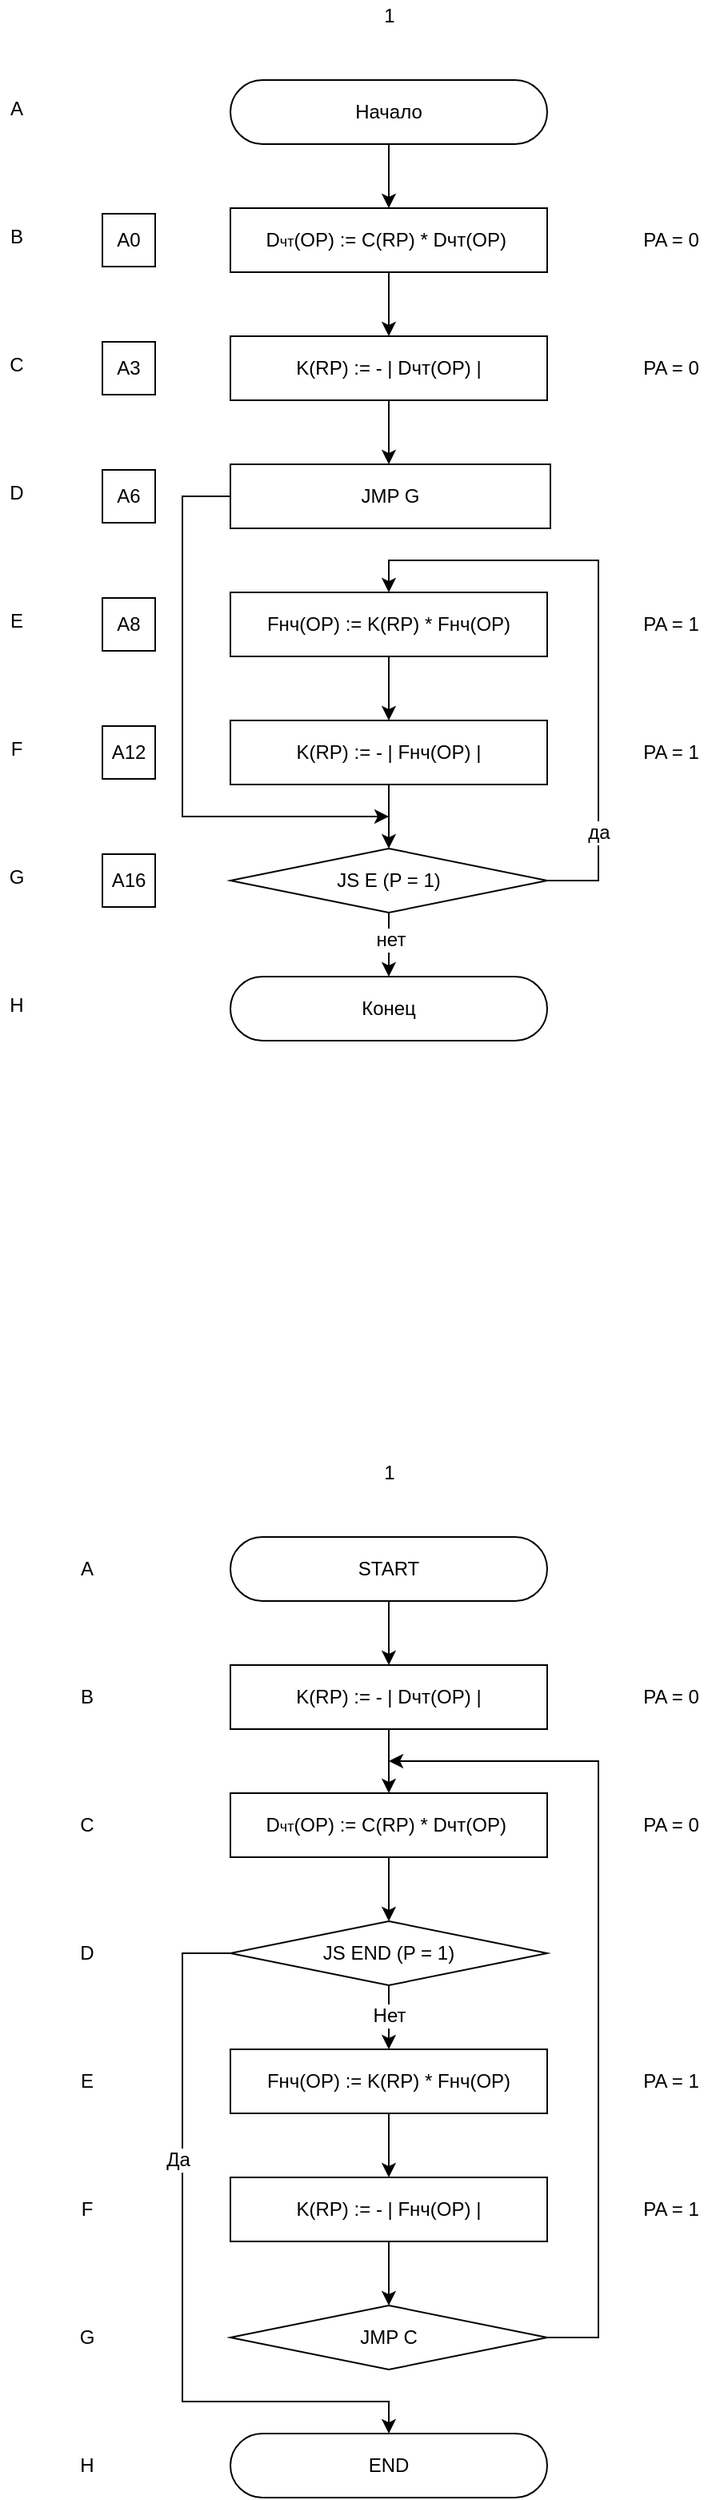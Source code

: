 <mxfile version="12.6.5" type="device"><diagram id="TZIP3zI4dNsuvHg92CM3" name="Page-1"><mxGraphModel dx="1139" dy="666" grid="0" gridSize="10" guides="1" tooltips="1" connect="1" arrows="1" fold="1" page="1" pageScale="1" pageWidth="827" pageHeight="1169" math="0" shadow="0"><root><mxCell id="0"/><mxCell id="1" parent="0"/><mxCell id="sTAM0UfuS_xUccPrhti--72" style="edgeStyle=orthogonalEdgeStyle;rounded=0;orthogonalLoop=1;jettySize=auto;html=1;entryX=0.5;entryY=0;entryDx=0;entryDy=0;" parent="1" source="sTAM0UfuS_xUccPrhti--1" target="sTAM0UfuS_xUccPrhti--4" edge="1"><mxGeometry relative="1" as="geometry"/></mxCell><mxCell id="sTAM0UfuS_xUccPrhti--1" value="Начало" style="rounded=1;whiteSpace=wrap;html=1;arcSize=50;" parent="1" vertex="1"><mxGeometry x="280" y="120" width="198" height="40" as="geometry"/></mxCell><mxCell id="sTAM0UfuS_xUccPrhti--2" value="Конец" style="rounded=1;whiteSpace=wrap;html=1;arcSize=50;" parent="1" vertex="1"><mxGeometry x="280" y="680" width="198" height="40" as="geometry"/></mxCell><mxCell id="sTAM0UfuS_xUccPrhti--71" style="edgeStyle=orthogonalEdgeStyle;rounded=0;orthogonalLoop=1;jettySize=auto;html=1;entryX=0.5;entryY=0;entryDx=0;entryDy=0;" parent="1" source="sTAM0UfuS_xUccPrhti--3" edge="1"><mxGeometry relative="1" as="geometry"><mxPoint x="379" y="360" as="targetPoint"/></mxGeometry></mxCell><mxCell id="sTAM0UfuS_xUccPrhti--3" value="&lt;span style=&quot;white-space: normal&quot;&gt;K(RP) := - | Dчт(OP) |&lt;/span&gt;" style="rounded=0;whiteSpace=wrap;html=1;" parent="1" vertex="1"><mxGeometry x="280" y="280" width="198" height="40" as="geometry"/></mxCell><mxCell id="sTAM0UfuS_xUccPrhti--70" style="edgeStyle=orthogonalEdgeStyle;rounded=0;orthogonalLoop=1;jettySize=auto;html=1;entryX=0.5;entryY=0;entryDx=0;entryDy=0;" parent="1" source="sTAM0UfuS_xUccPrhti--4" target="sTAM0UfuS_xUccPrhti--3" edge="1"><mxGeometry relative="1" as="geometry"/></mxCell><mxCell id="sTAM0UfuS_xUccPrhti--4" value="D&lt;font style=&quot;font-size: 9px&quot;&gt;чт&lt;/font&gt;(OP) := C(RP) * Dчт(OP)&amp;nbsp;" style="rounded=0;whiteSpace=wrap;html=1;" parent="1" vertex="1"><mxGeometry x="280" y="200" width="198" height="40" as="geometry"/></mxCell><mxCell id="sTAM0UfuS_xUccPrhti--68" style="edgeStyle=orthogonalEdgeStyle;rounded=0;orthogonalLoop=1;jettySize=auto;html=1;entryX=0.5;entryY=0;entryDx=0;entryDy=0;" parent="1" source="sTAM0UfuS_xUccPrhti--5" target="sTAM0UfuS_xUccPrhti--7" edge="1"><mxGeometry relative="1" as="geometry"/></mxCell><mxCell id="sTAM0UfuS_xUccPrhti--5" value="Fнч(OP) := K(RP) * Fнч(OP)" style="rounded=0;whiteSpace=wrap;html=1;" parent="1" vertex="1"><mxGeometry x="280" y="440" width="198" height="40" as="geometry"/></mxCell><mxCell id="sTAM0UfuS_xUccPrhti--67" style="edgeStyle=orthogonalEdgeStyle;rounded=0;orthogonalLoop=1;jettySize=auto;html=1;entryX=0.5;entryY=0;entryDx=0;entryDy=0;" parent="1" source="sTAM0UfuS_xUccPrhti--7" target="sTAM0UfuS_xUccPrhti--8" edge="1"><mxGeometry relative="1" as="geometry"/></mxCell><mxCell id="sTAM0UfuS_xUccPrhti--7" value="K(RP) := - | Fнч(OP) |" style="rounded=0;whiteSpace=wrap;html=1;" parent="1" vertex="1"><mxGeometry x="280" y="520" width="198" height="40" as="geometry"/></mxCell><mxCell id="sTAM0UfuS_xUccPrhti--65" style="edgeStyle=orthogonalEdgeStyle;rounded=0;orthogonalLoop=1;jettySize=auto;html=1;entryX=0.5;entryY=0;entryDx=0;entryDy=0;" parent="1" source="sTAM0UfuS_xUccPrhti--8" target="sTAM0UfuS_xUccPrhti--5" edge="1"><mxGeometry relative="1" as="geometry"><Array as="points"><mxPoint x="510" y="620"/><mxPoint x="510" y="420"/><mxPoint x="379" y="420"/></Array></mxGeometry></mxCell><mxCell id="sTAM0UfuS_xUccPrhti--73" value="да" style="text;html=1;align=center;verticalAlign=middle;resizable=0;points=[];labelBackgroundColor=#ffffff;" parent="sTAM0UfuS_xUccPrhti--65" vertex="1" connectable="0"><mxGeometry x="-0.833" y="4" relative="1" as="geometry"><mxPoint x="4" y="-30" as="offset"/></mxGeometry></mxCell><mxCell id="sTAM0UfuS_xUccPrhti--66" style="edgeStyle=orthogonalEdgeStyle;rounded=0;orthogonalLoop=1;jettySize=auto;html=1;exitX=0.5;exitY=1;exitDx=0;exitDy=0;entryX=0.5;entryY=0;entryDx=0;entryDy=0;" parent="1" source="sTAM0UfuS_xUccPrhti--8" target="sTAM0UfuS_xUccPrhti--2" edge="1"><mxGeometry relative="1" as="geometry"/></mxCell><mxCell id="sTAM0UfuS_xUccPrhti--74" value="нет" style="text;html=1;align=center;verticalAlign=middle;resizable=0;points=[];labelBackgroundColor=#ffffff;" parent="sTAM0UfuS_xUccPrhti--66" vertex="1" connectable="0"><mxGeometry x="-0.15" y="1" relative="1" as="geometry"><mxPoint as="offset"/></mxGeometry></mxCell><mxCell id="sTAM0UfuS_xUccPrhti--8" value="JS E (P = 1)" style="rhombus;whiteSpace=wrap;html=1;" parent="1" vertex="1"><mxGeometry x="280" y="600" width="198" height="40" as="geometry"/></mxCell><mxCell id="sTAM0UfuS_xUccPrhti--69" style="edgeStyle=orthogonalEdgeStyle;rounded=0;orthogonalLoop=1;jettySize=auto;html=1;" parent="1" edge="1"><mxGeometry relative="1" as="geometry"><mxPoint x="379" y="580" as="targetPoint"/><Array as="points"><mxPoint x="250" y="380"/><mxPoint x="250" y="580"/></Array><mxPoint x="280" y="380" as="sourcePoint"/></mxGeometry></mxCell><mxCell id="sTAM0UfuS_xUccPrhti--21" value="PA = 0" style="text;html=1;align=center;verticalAlign=middle;resizable=0;points=[];autosize=1;" parent="1" vertex="1"><mxGeometry x="530" y="210" width="50" height="20" as="geometry"/></mxCell><mxCell id="sTAM0UfuS_xUccPrhti--22" value="PA = 0" style="text;html=1;align=center;verticalAlign=middle;resizable=0;points=[];autosize=1;" parent="1" vertex="1"><mxGeometry x="530" y="290" width="50" height="20" as="geometry"/></mxCell><mxCell id="sTAM0UfuS_xUccPrhti--23" value="PA = 1" style="text;html=1;align=center;verticalAlign=middle;resizable=0;points=[];autosize=1;" parent="1" vertex="1"><mxGeometry x="530" y="450" width="50" height="20" as="geometry"/></mxCell><mxCell id="sTAM0UfuS_xUccPrhti--24" value="PA = 1" style="text;html=1;align=center;verticalAlign=middle;resizable=0;points=[];autosize=1;" parent="1" vertex="1"><mxGeometry x="530" y="530" width="50" height="20" as="geometry"/></mxCell><mxCell id="sTAM0UfuS_xUccPrhti--25" value="1" style="text;html=1;align=center;verticalAlign=middle;resizable=0;points=[];autosize=1;" parent="1" vertex="1"><mxGeometry x="369" y="70" width="20" height="20" as="geometry"/></mxCell><mxCell id="sTAM0UfuS_xUccPrhti--26" value="A" style="text;html=1;align=center;verticalAlign=middle;resizable=0;points=[];autosize=1;" parent="1" vertex="1"><mxGeometry x="136" y="128" width="20" height="20" as="geometry"/></mxCell><mxCell id="sTAM0UfuS_xUccPrhti--27" value="B" style="text;html=1;align=center;verticalAlign=middle;resizable=0;points=[];autosize=1;" parent="1" vertex="1"><mxGeometry x="136" y="208" width="20" height="20" as="geometry"/></mxCell><mxCell id="sTAM0UfuS_xUccPrhti--28" value="G" style="text;html=1;align=center;verticalAlign=middle;resizable=0;points=[];autosize=1;" parent="1" vertex="1"><mxGeometry x="136" y="608" width="20" height="20" as="geometry"/></mxCell><mxCell id="sTAM0UfuS_xUccPrhti--29" value="C" style="text;html=1;align=center;verticalAlign=middle;resizable=0;points=[];autosize=1;" parent="1" vertex="1"><mxGeometry x="136" y="288" width="20" height="20" as="geometry"/></mxCell><mxCell id="sTAM0UfuS_xUccPrhti--30" value="E" style="text;html=1;align=center;verticalAlign=middle;resizable=0;points=[];autosize=1;" parent="1" vertex="1"><mxGeometry x="136" y="448" width="20" height="20" as="geometry"/></mxCell><mxCell id="sTAM0UfuS_xUccPrhti--31" value="D" style="text;html=1;align=center;verticalAlign=middle;resizable=0;points=[];autosize=1;" parent="1" vertex="1"><mxGeometry x="136" y="368" width="20" height="20" as="geometry"/></mxCell><mxCell id="sTAM0UfuS_xUccPrhti--32" value="F" style="text;html=1;align=center;verticalAlign=middle;resizable=0;points=[];autosize=1;" parent="1" vertex="1"><mxGeometry x="136" y="528" width="20" height="20" as="geometry"/></mxCell><mxCell id="sTAM0UfuS_xUccPrhti--33" value="H" style="text;html=1;align=center;verticalAlign=middle;resizable=0;points=[];autosize=1;" parent="1" vertex="1"><mxGeometry x="136" y="688" width="20" height="20" as="geometry"/></mxCell><mxCell id="sTAM0UfuS_xUccPrhti--34" style="edgeStyle=orthogonalEdgeStyle;rounded=0;orthogonalLoop=1;jettySize=auto;html=1;entryX=0.5;entryY=0;entryDx=0;entryDy=0;" parent="1" source="sTAM0UfuS_xUccPrhti--35" target="sTAM0UfuS_xUccPrhti--38" edge="1"><mxGeometry relative="1" as="geometry"/></mxCell><mxCell id="sTAM0UfuS_xUccPrhti--35" value="START" style="rounded=1;whiteSpace=wrap;html=1;arcSize=50;" parent="1" vertex="1"><mxGeometry x="280" y="1030" width="198" height="40" as="geometry"/></mxCell><mxCell id="sTAM0UfuS_xUccPrhti--36" value="END" style="rounded=1;whiteSpace=wrap;html=1;arcSize=50;" parent="1" vertex="1"><mxGeometry x="280" y="1590" width="198" height="40" as="geometry"/></mxCell><mxCell id="sTAM0UfuS_xUccPrhti--37" style="edgeStyle=orthogonalEdgeStyle;rounded=0;orthogonalLoop=1;jettySize=auto;html=1;entryX=0.5;entryY=0;entryDx=0;entryDy=0;" parent="1" source="sTAM0UfuS_xUccPrhti--38" target="sTAM0UfuS_xUccPrhti--40" edge="1"><mxGeometry relative="1" as="geometry"/></mxCell><mxCell id="sTAM0UfuS_xUccPrhti--38" value="&lt;span style=&quot;white-space: normal&quot;&gt;K(RP) := - | Dчт(OP) |&lt;/span&gt;" style="rounded=0;whiteSpace=wrap;html=1;" parent="1" vertex="1"><mxGeometry x="280" y="1110" width="198" height="40" as="geometry"/></mxCell><mxCell id="sTAM0UfuS_xUccPrhti--39" style="edgeStyle=orthogonalEdgeStyle;rounded=0;orthogonalLoop=1;jettySize=auto;html=1;entryX=0.5;entryY=0;entryDx=0;entryDy=0;" parent="1" source="sTAM0UfuS_xUccPrhti--40" target="sTAM0UfuS_xUccPrhti--49" edge="1"><mxGeometry relative="1" as="geometry"/></mxCell><mxCell id="sTAM0UfuS_xUccPrhti--40" value="D&lt;font style=&quot;font-size: 9px&quot;&gt;чт&lt;/font&gt;(OP) := C(RP) * Dчт(OP)&amp;nbsp;" style="rounded=0;whiteSpace=wrap;html=1;" parent="1" vertex="1"><mxGeometry x="280" y="1190" width="198" height="40" as="geometry"/></mxCell><mxCell id="sTAM0UfuS_xUccPrhti--41" style="edgeStyle=orthogonalEdgeStyle;rounded=0;orthogonalLoop=1;jettySize=auto;html=1;entryX=0.5;entryY=0;entryDx=0;entryDy=0;" parent="1" source="sTAM0UfuS_xUccPrhti--42" target="sTAM0UfuS_xUccPrhti--44" edge="1"><mxGeometry relative="1" as="geometry"/></mxCell><mxCell id="sTAM0UfuS_xUccPrhti--42" value="Fнч(OP) := K(RP) * Fнч(OP)" style="rounded=0;whiteSpace=wrap;html=1;" parent="1" vertex="1"><mxGeometry x="280" y="1350" width="198" height="40" as="geometry"/></mxCell><mxCell id="sTAM0UfuS_xUccPrhti--43" style="edgeStyle=orthogonalEdgeStyle;rounded=0;orthogonalLoop=1;jettySize=auto;html=1;entryX=0.5;entryY=0;entryDx=0;entryDy=0;" parent="1" source="sTAM0UfuS_xUccPrhti--44" target="sTAM0UfuS_xUccPrhti--51" edge="1"><mxGeometry relative="1" as="geometry"/></mxCell><mxCell id="sTAM0UfuS_xUccPrhti--44" value="K(RP) := - | Fнч(OP) |" style="rounded=0;whiteSpace=wrap;html=1;" parent="1" vertex="1"><mxGeometry x="280" y="1430" width="198" height="40" as="geometry"/></mxCell><mxCell id="sTAM0UfuS_xUccPrhti--45" style="edgeStyle=orthogonalEdgeStyle;rounded=0;orthogonalLoop=1;jettySize=auto;html=1;entryX=0.5;entryY=0;entryDx=0;entryDy=0;" parent="1" source="sTAM0UfuS_xUccPrhti--49" target="sTAM0UfuS_xUccPrhti--36" edge="1"><mxGeometry relative="1" as="geometry"><Array as="points"><mxPoint x="250" y="1290"/><mxPoint x="250" y="1570"/><mxPoint x="379" y="1570"/></Array></mxGeometry></mxCell><mxCell id="sTAM0UfuS_xUccPrhti--46" value="Да" style="text;html=1;align=center;verticalAlign=middle;resizable=0;points=[];labelBackgroundColor=#ffffff;" parent="sTAM0UfuS_xUccPrhti--45" vertex="1" connectable="0"><mxGeometry x="-0.454" y="-3" relative="1" as="geometry"><mxPoint y="33" as="offset"/></mxGeometry></mxCell><mxCell id="sTAM0UfuS_xUccPrhti--47" style="edgeStyle=orthogonalEdgeStyle;rounded=0;orthogonalLoop=1;jettySize=auto;html=1;entryX=0.5;entryY=0;entryDx=0;entryDy=0;" parent="1" source="sTAM0UfuS_xUccPrhti--49" target="sTAM0UfuS_xUccPrhti--42" edge="1"><mxGeometry relative="1" as="geometry"/></mxCell><mxCell id="sTAM0UfuS_xUccPrhti--48" value="Нет" style="text;html=1;align=center;verticalAlign=middle;resizable=0;points=[];labelBackgroundColor=#ffffff;" parent="sTAM0UfuS_xUccPrhti--47" vertex="1" connectable="0"><mxGeometry x="-0.05" y="-1" relative="1" as="geometry"><mxPoint x="1" as="offset"/></mxGeometry></mxCell><mxCell id="sTAM0UfuS_xUccPrhti--49" value="JS END (P = 1)" style="rhombus;whiteSpace=wrap;html=1;" parent="1" vertex="1"><mxGeometry x="280" y="1270" width="198" height="40" as="geometry"/></mxCell><mxCell id="sTAM0UfuS_xUccPrhti--50" style="edgeStyle=orthogonalEdgeStyle;rounded=0;orthogonalLoop=1;jettySize=auto;html=1;" parent="1" source="sTAM0UfuS_xUccPrhti--51" edge="1"><mxGeometry relative="1" as="geometry"><mxPoint x="379" y="1170" as="targetPoint"/><Array as="points"><mxPoint x="510" y="1530"/><mxPoint x="510" y="1170"/></Array></mxGeometry></mxCell><mxCell id="sTAM0UfuS_xUccPrhti--51" value="JMP C" style="rhombus;whiteSpace=wrap;html=1;" parent="1" vertex="1"><mxGeometry x="280" y="1510" width="198" height="40" as="geometry"/></mxCell><mxCell id="sTAM0UfuS_xUccPrhti--52" value="PA = 0" style="text;html=1;align=center;verticalAlign=middle;resizable=0;points=[];autosize=1;" parent="1" vertex="1"><mxGeometry x="530" y="1120" width="50" height="20" as="geometry"/></mxCell><mxCell id="sTAM0UfuS_xUccPrhti--53" value="PA = 0" style="text;html=1;align=center;verticalAlign=middle;resizable=0;points=[];autosize=1;" parent="1" vertex="1"><mxGeometry x="530" y="1200" width="50" height="20" as="geometry"/></mxCell><mxCell id="sTAM0UfuS_xUccPrhti--54" value="PA = 1" style="text;html=1;align=center;verticalAlign=middle;resizable=0;points=[];autosize=1;" parent="1" vertex="1"><mxGeometry x="530" y="1360" width="50" height="20" as="geometry"/></mxCell><mxCell id="sTAM0UfuS_xUccPrhti--55" value="PA = 1" style="text;html=1;align=center;verticalAlign=middle;resizable=0;points=[];autosize=1;" parent="1" vertex="1"><mxGeometry x="530" y="1440" width="50" height="20" as="geometry"/></mxCell><mxCell id="sTAM0UfuS_xUccPrhti--56" value="1" style="text;html=1;align=center;verticalAlign=middle;resizable=0;points=[];autosize=1;" parent="1" vertex="1"><mxGeometry x="369" y="980" width="20" height="20" as="geometry"/></mxCell><mxCell id="sTAM0UfuS_xUccPrhti--57" value="A" style="text;html=1;align=center;verticalAlign=middle;resizable=0;points=[];autosize=1;" parent="1" vertex="1"><mxGeometry x="180" y="1040" width="20" height="20" as="geometry"/></mxCell><mxCell id="sTAM0UfuS_xUccPrhti--58" value="B" style="text;html=1;align=center;verticalAlign=middle;resizable=0;points=[];autosize=1;" parent="1" vertex="1"><mxGeometry x="180" y="1120" width="20" height="20" as="geometry"/></mxCell><mxCell id="sTAM0UfuS_xUccPrhti--59" value="G" style="text;html=1;align=center;verticalAlign=middle;resizable=0;points=[];autosize=1;" parent="1" vertex="1"><mxGeometry x="180" y="1520" width="20" height="20" as="geometry"/></mxCell><mxCell id="sTAM0UfuS_xUccPrhti--60" value="C" style="text;html=1;align=center;verticalAlign=middle;resizable=0;points=[];autosize=1;" parent="1" vertex="1"><mxGeometry x="180" y="1200" width="20" height="20" as="geometry"/></mxCell><mxCell id="sTAM0UfuS_xUccPrhti--61" value="E" style="text;html=1;align=center;verticalAlign=middle;resizable=0;points=[];autosize=1;" parent="1" vertex="1"><mxGeometry x="180" y="1360" width="20" height="20" as="geometry"/></mxCell><mxCell id="sTAM0UfuS_xUccPrhti--62" value="D" style="text;html=1;align=center;verticalAlign=middle;resizable=0;points=[];autosize=1;" parent="1" vertex="1"><mxGeometry x="180" y="1280" width="20" height="20" as="geometry"/></mxCell><mxCell id="sTAM0UfuS_xUccPrhti--63" value="F" style="text;html=1;align=center;verticalAlign=middle;resizable=0;points=[];autosize=1;" parent="1" vertex="1"><mxGeometry x="180" y="1440" width="20" height="20" as="geometry"/></mxCell><mxCell id="sTAM0UfuS_xUccPrhti--64" value="H" style="text;html=1;align=center;verticalAlign=middle;resizable=0;points=[];autosize=1;" parent="1" vertex="1"><mxGeometry x="180" y="1600" width="20" height="20" as="geometry"/></mxCell><mxCell id="g7Y5ldBtTkKnOJDESqit-1" value="A0" style="whiteSpace=wrap;html=1;aspect=fixed;" parent="1" vertex="1"><mxGeometry x="200" y="203.5" width="33" height="33" as="geometry"/></mxCell><mxCell id="g7Y5ldBtTkKnOJDESqit-2" value="A3" style="whiteSpace=wrap;html=1;aspect=fixed;" parent="1" vertex="1"><mxGeometry x="200" y="283.5" width="33" height="33" as="geometry"/></mxCell><mxCell id="g7Y5ldBtTkKnOJDESqit-3" value="A6&lt;span style=&quot;color: rgba(0 , 0 , 0 , 0) ; font-family: monospace ; font-size: 0px ; white-space: nowrap&quot;&gt;%3CmxGraphModel%3E%3Croot%3E%3CmxCell%20id%3D%220%22%2F%3E%3CmxCell%20id%3D%221%22%20parent%3D%220%22%2F%3E%3CmxCell%20id%3D%222%22%20value%3D%22A0%22%20style%3D%22whiteSpace%3Dwrap%3Bhtml%3D1%3Baspect%3Dfixed%3B%22%20vertex%3D%221%22%20parent%3D%221%22%3E%3CmxGeometry%20x%3D%22200%22%20y%3D%22203.5%22%20width%3D%2233%22%20height%3D%2233%22%20as%3D%22geometry%22%2F%3E%3C%2FmxCell%3E%3C%2Froot%3E%3C%2FmxGraphModel%3E&lt;/span&gt;" style="whiteSpace=wrap;html=1;aspect=fixed;" parent="1" vertex="1"><mxGeometry x="200" y="363.5" width="33" height="33" as="geometry"/></mxCell><mxCell id="g7Y5ldBtTkKnOJDESqit-4" value="A8" style="whiteSpace=wrap;html=1;aspect=fixed;" parent="1" vertex="1"><mxGeometry x="200" y="443.5" width="33" height="33" as="geometry"/></mxCell><mxCell id="g7Y5ldBtTkKnOJDESqit-5" value="A12" style="whiteSpace=wrap;html=1;aspect=fixed;" parent="1" vertex="1"><mxGeometry x="200" y="523.5" width="33" height="33" as="geometry"/></mxCell><mxCell id="g7Y5ldBtTkKnOJDESqit-6" value="A16" style="whiteSpace=wrap;html=1;aspect=fixed;" parent="1" vertex="1"><mxGeometry x="200" y="603.5" width="33" height="33" as="geometry"/></mxCell><mxCell id="rqAp6ahVRqjMYlq8fbx8-1" value="&lt;span style=&quot;white-space: normal&quot;&gt;JMP G&lt;/span&gt;" style="rounded=0;whiteSpace=wrap;html=1;" vertex="1" parent="1"><mxGeometry x="280" y="360" width="200" height="40" as="geometry"/></mxCell></root></mxGraphModel></diagram></mxfile>
